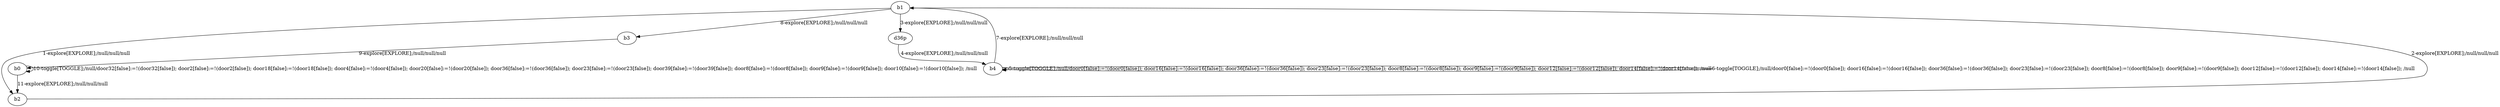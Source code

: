 # Total number of goals covered by this test: 1
# b0 --> b2

digraph g {
"b1" -> "b2" [label = "1-explore[EXPLORE];/null/null/null"];
"b2" -> "b1" [label = "2-explore[EXPLORE];/null/null/null"];
"b1" -> "d36p" [label = "3-explore[EXPLORE];/null/null/null"];
"d36p" -> "b4" [label = "4-explore[EXPLORE];/null/null/null"];
"b4" -> "b4" [label = "5-toggle[TOGGLE];/null/door0[false]:=!(door0[false]); door16[false]:=!(door16[false]); door36[false]:=!(door36[false]); door23[false]:=!(door23[false]); door8[false]:=!(door8[false]); door9[false]:=!(door9[false]); door12[false]:=!(door12[false]); door14[false]:=!(door14[false]); /null"];
"b4" -> "b4" [label = "6-toggle[TOGGLE];/null/door0[false]:=!(door0[false]); door16[false]:=!(door16[false]); door36[false]:=!(door36[false]); door23[false]:=!(door23[false]); door8[false]:=!(door8[false]); door9[false]:=!(door9[false]); door12[false]:=!(door12[false]); door14[false]:=!(door14[false]); /null"];
"b4" -> "b1" [label = "7-explore[EXPLORE];/null/null/null"];
"b1" -> "b3" [label = "8-explore[EXPLORE];/null/null/null"];
"b3" -> "b0" [label = "9-explore[EXPLORE];/null/null/null"];
"b0" -> "b0" [label = "10-toggle[TOGGLE];/null/door32[false]:=!(door32[false]); door2[false]:=!(door2[false]); door18[false]:=!(door18[false]); door4[false]:=!(door4[false]); door20[false]:=!(door20[false]); door36[false]:=!(door36[false]); door23[false]:=!(door23[false]); door39[false]:=!(door39[false]); door8[false]:=!(door8[false]); door9[false]:=!(door9[false]); door10[false]:=!(door10[false]); /null"];
"b0" -> "b2" [label = "11-explore[EXPLORE];/null/null/null"];
}